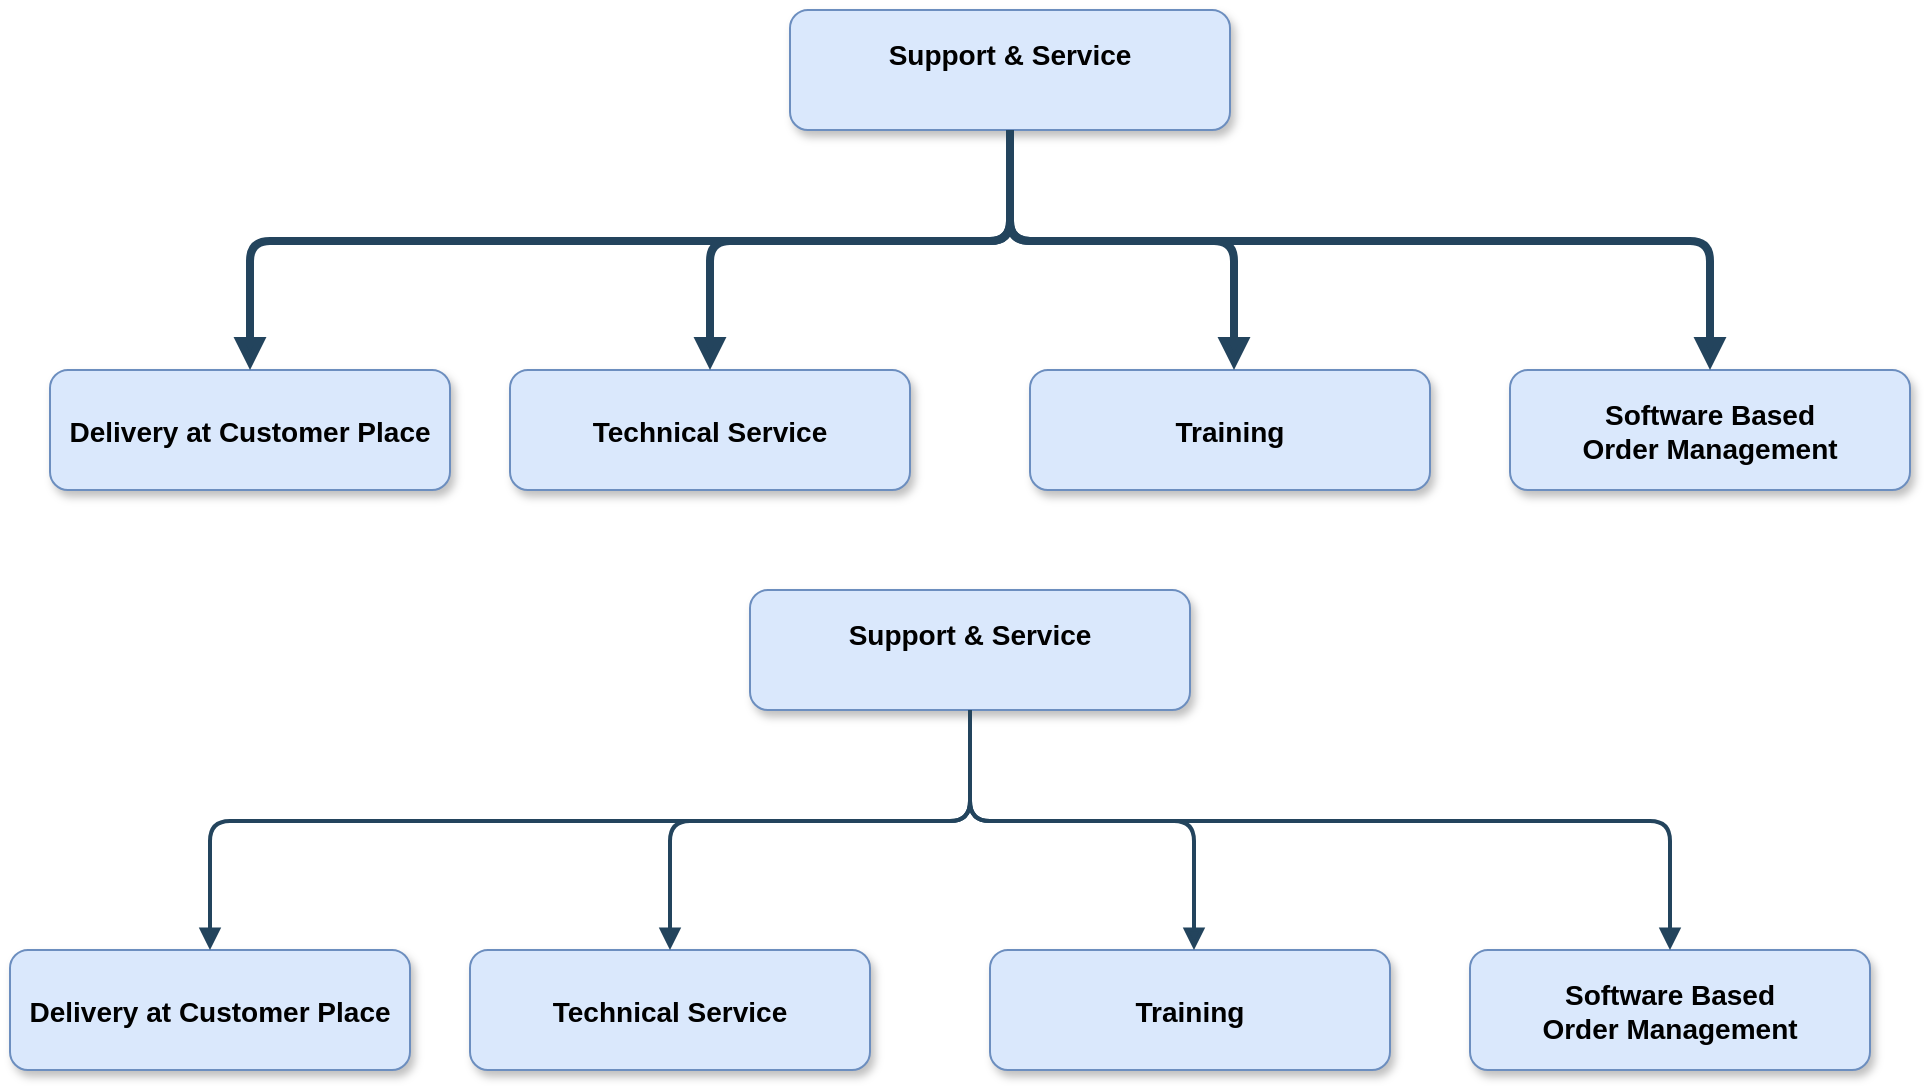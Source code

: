 <mxfile version="18.0.7" type="device"><diagram name="Page-1" id="97916047-d0de-89f5-080d-49f4d83e522f"><mxGraphModel dx="1422" dy="754" grid="1" gridSize="10" guides="1" tooltips="1" connect="1" arrows="1" fold="1" page="1" pageScale="1.5" pageWidth="1169" pageHeight="827" background="none" math="0" shadow="0"><root><mxCell id="0"/><mxCell id="1" parent="0"/><mxCell id="3" value="Support &amp; Service&#10;" style="rounded=1;fillColor=#dae8fc;strokeColor=#6c8ebf;shadow=1;fontStyle=1;fontSize=14;" parent="1" vertex="1"><mxGeometry x="720" y="440" width="220" height="60" as="geometry"/></mxCell><mxCell id="8" value="&#10;Delivery at Customer Place&#10;" style="rounded=1;fillColor=#dae8fc;strokeColor=#6c8ebf;shadow=1;fontStyle=1;fontSize=14;" parent="1" vertex="1"><mxGeometry x="350" y="620" width="200" height="60" as="geometry"/></mxCell><mxCell id="13" value="&#10;Technical Service&#10;" style="rounded=1;fillColor=#dae8fc;strokeColor=#6c8ebf;shadow=1;fontStyle=1;fontSize=14;" parent="1" vertex="1"><mxGeometry x="580" y="620" width="200" height="60" as="geometry"/></mxCell><mxCell id="18" value="&#10;Training&#10;" style="rounded=1;fillColor=#dae8fc;strokeColor=#6c8ebf;shadow=1;fontStyle=1;fontSize=14;" parent="1" vertex="1"><mxGeometry x="840" y="620" width="200" height="60" as="geometry"/></mxCell><mxCell id="23" value="&#10;Software Based &#10;Order Management&#10;" style="rounded=1;fillColor=#dae8fc;strokeColor=#6c8ebf;shadow=1;fontStyle=1;fontSize=14;" parent="1" vertex="1"><mxGeometry x="1080" y="620" width="200" height="60" as="geometry"/></mxCell><mxCell id="34" value="" style="edgeStyle=elbowEdgeStyle;elbow=vertical;strokeWidth=4;endArrow=block;endFill=1;fontStyle=1;strokeColor=#23445D;" parent="1" source="3" target="8" edge="1"><mxGeometry x="22" y="165.5" width="100" height="100" as="geometry"><mxPoint x="22" y="265.5" as="sourcePoint"/><mxPoint x="122" y="165.5" as="targetPoint"/><Array as="points"><mxPoint x="552" y="555.5"/></Array></mxGeometry></mxCell><mxCell id="37" value="" style="edgeStyle=elbowEdgeStyle;elbow=vertical;strokeWidth=4;endArrow=block;endFill=1;fontStyle=1;strokeColor=#23445D;" parent="1" source="3" target="23" edge="1"><mxGeometry x="22" y="165.5" width="100" height="100" as="geometry"><mxPoint x="22" y="265.5" as="sourcePoint"/><mxPoint x="122" y="165.5" as="targetPoint"/><Array as="points"><mxPoint x="972" y="555.5"/></Array></mxGeometry></mxCell><mxCell id="54" value="" style="edgeStyle=elbowEdgeStyle;elbow=vertical;strokeWidth=4;endArrow=block;endFill=1;fontStyle=1;strokeColor=#23445D;entryX=0.5;entryY=0;entryDx=0;entryDy=0;" parent="1" source="3" target="13" edge="1"><mxGeometry x="22" y="165.5" width="100" height="100" as="geometry"><mxPoint x="22" y="265.5" as="sourcePoint"/><mxPoint x="122" y="165.5" as="targetPoint"/><Array as="points"><mxPoint x="652" y="555.5"/></Array></mxGeometry></mxCell><mxCell id="55" value="" style="edgeStyle=elbowEdgeStyle;elbow=vertical;strokeWidth=4;endArrow=block;endFill=1;fontStyle=1;strokeColor=#23445D;" parent="1" source="3" target="18" edge="1"><mxGeometry x="22" y="165.5" width="100" height="100" as="geometry"><mxPoint x="22" y="265.5" as="sourcePoint"/><mxPoint x="122" y="165.5" as="targetPoint"/><Array as="points"><mxPoint x="942" y="555.5"/></Array></mxGeometry></mxCell><mxCell id="HaBo-SR2UIlriKp2Bk-J-55" value="Support &amp; Service&#10;" style="rounded=1;fillColor=#dae8fc;strokeColor=#6c8ebf;shadow=1;fontStyle=1;fontSize=14;" vertex="1" parent="1"><mxGeometry x="700" y="730" width="220" height="60" as="geometry"/></mxCell><mxCell id="HaBo-SR2UIlriKp2Bk-J-56" value="&#10;Delivery at Customer Place&#10;" style="rounded=1;fillColor=#dae8fc;strokeColor=#6c8ebf;shadow=1;fontStyle=1;fontSize=14;" vertex="1" parent="1"><mxGeometry x="330" y="910" width="200" height="60" as="geometry"/></mxCell><mxCell id="HaBo-SR2UIlriKp2Bk-J-57" value="&#10;Technical Service&#10;" style="rounded=1;fillColor=#dae8fc;strokeColor=#6c8ebf;shadow=1;fontStyle=1;fontSize=14;" vertex="1" parent="1"><mxGeometry x="560" y="910" width="200" height="60" as="geometry"/></mxCell><mxCell id="HaBo-SR2UIlriKp2Bk-J-58" value="&#10;Training&#10;" style="rounded=1;fillColor=#dae8fc;strokeColor=#6c8ebf;shadow=1;fontStyle=1;fontSize=14;" vertex="1" parent="1"><mxGeometry x="820" y="910" width="200" height="60" as="geometry"/></mxCell><mxCell id="HaBo-SR2UIlriKp2Bk-J-59" value="&#10;Software Based &#10;Order Management&#10;" style="rounded=1;fillColor=#dae8fc;strokeColor=#6c8ebf;shadow=1;fontStyle=1;fontSize=14;" vertex="1" parent="1"><mxGeometry x="1060" y="910" width="200" height="60" as="geometry"/></mxCell><mxCell id="HaBo-SR2UIlriKp2Bk-J-60" value="" style="edgeStyle=elbowEdgeStyle;elbow=vertical;strokeWidth=2;endArrow=block;endFill=1;fontStyle=1;strokeColor=#23445D;" edge="1" parent="1" source="HaBo-SR2UIlriKp2Bk-J-55" target="HaBo-SR2UIlriKp2Bk-J-56"><mxGeometry x="2" y="455.5" width="100" height="100" as="geometry"><mxPoint x="2" y="555.5" as="sourcePoint"/><mxPoint x="102" y="455.5" as="targetPoint"/><Array as="points"><mxPoint x="532" y="845.5"/></Array></mxGeometry></mxCell><mxCell id="HaBo-SR2UIlriKp2Bk-J-61" value="" style="edgeStyle=elbowEdgeStyle;elbow=vertical;strokeWidth=2;endArrow=block;endFill=1;fontStyle=1;strokeColor=#23445D;" edge="1" parent="1" source="HaBo-SR2UIlriKp2Bk-J-55" target="HaBo-SR2UIlriKp2Bk-J-59"><mxGeometry x="2" y="455.5" width="100" height="100" as="geometry"><mxPoint x="2" y="555.5" as="sourcePoint"/><mxPoint x="102" y="455.5" as="targetPoint"/><Array as="points"><mxPoint x="952" y="845.5"/></Array></mxGeometry></mxCell><mxCell id="HaBo-SR2UIlriKp2Bk-J-62" value="" style="edgeStyle=elbowEdgeStyle;elbow=vertical;strokeWidth=2;endArrow=block;endFill=1;fontStyle=1;strokeColor=#23445D;entryX=0.5;entryY=0;entryDx=0;entryDy=0;" edge="1" parent="1" source="HaBo-SR2UIlriKp2Bk-J-55" target="HaBo-SR2UIlriKp2Bk-J-57"><mxGeometry x="2" y="455.5" width="100" height="100" as="geometry"><mxPoint x="2" y="555.5" as="sourcePoint"/><mxPoint x="102" y="455.5" as="targetPoint"/><Array as="points"><mxPoint x="632" y="845.5"/></Array></mxGeometry></mxCell><mxCell id="HaBo-SR2UIlriKp2Bk-J-63" value="" style="edgeStyle=elbowEdgeStyle;elbow=vertical;strokeWidth=2;endArrow=block;endFill=1;fontStyle=1;strokeColor=#23445D;" edge="1" parent="1" source="HaBo-SR2UIlriKp2Bk-J-55" target="HaBo-SR2UIlriKp2Bk-J-58"><mxGeometry x="2" y="455.5" width="100" height="100" as="geometry"><mxPoint x="2" y="555.5" as="sourcePoint"/><mxPoint x="102" y="455.5" as="targetPoint"/><Array as="points"><mxPoint x="922" y="845.5"/></Array></mxGeometry></mxCell></root></mxGraphModel></diagram></mxfile>